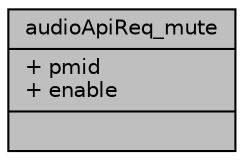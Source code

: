 digraph "audioApiReq_mute"
{
  edge [fontname="Helvetica",fontsize="10",labelfontname="Helvetica",labelfontsize="10"];
  node [fontname="Helvetica",fontsize="10",shape=record];
  Node1 [label="{audioApiReq_mute\n|+ pmid\l+ enable\l|}",height=0.2,width=0.4,color="black", fillcolor="grey75", style="filled", fontcolor="black"];
}
